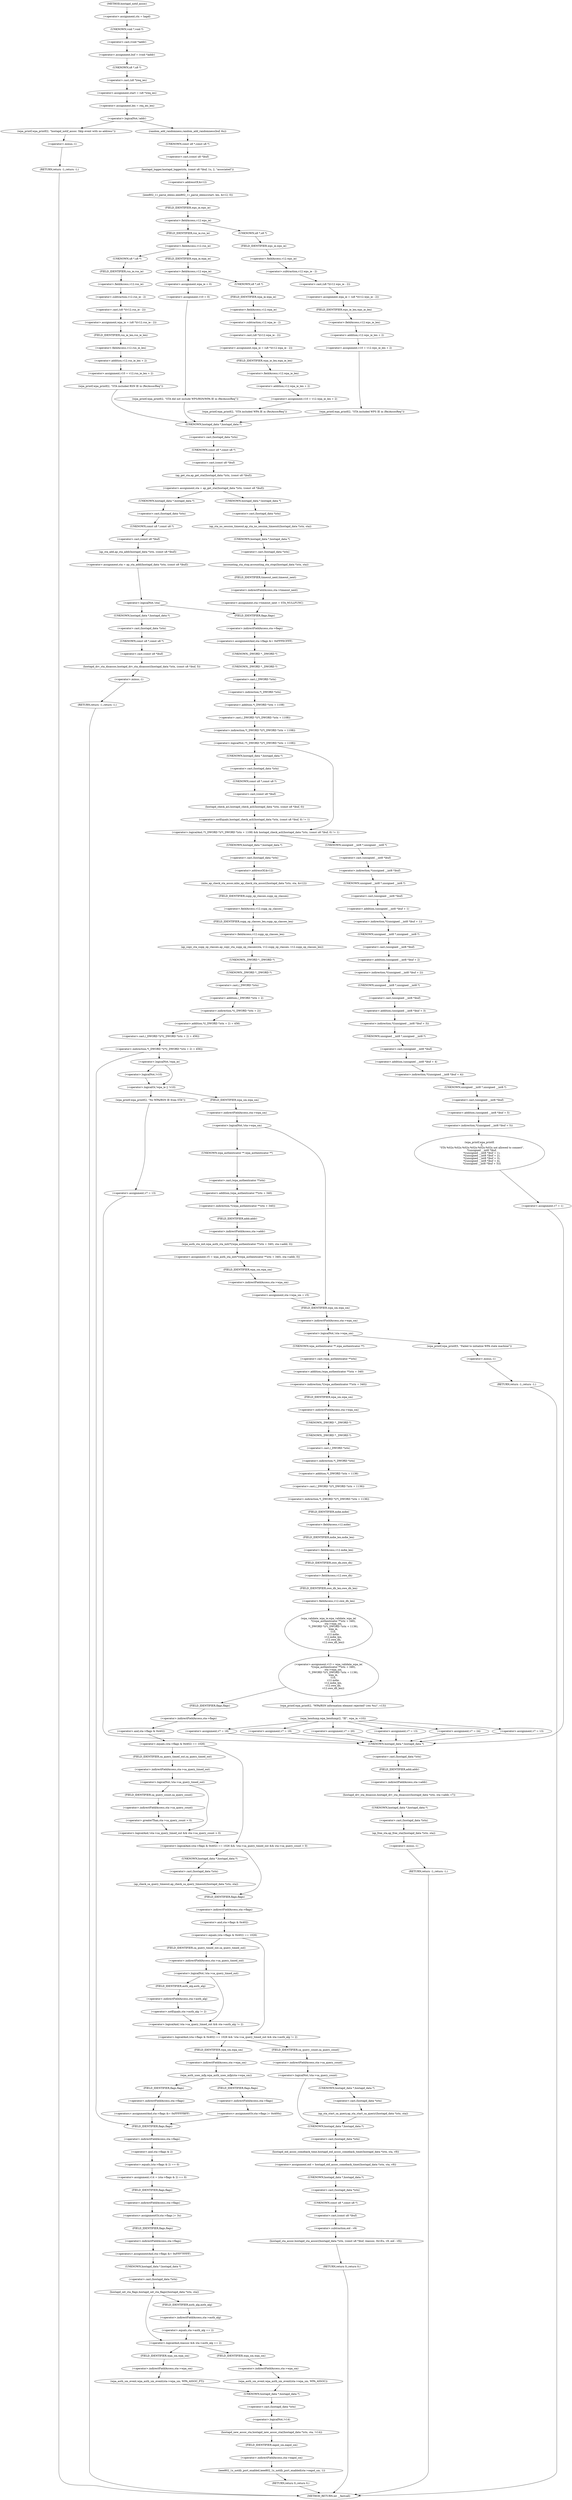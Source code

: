 digraph hostapd_notif_assoc {  
"1000136" [label = "(<operator>.assignment,ctx = hapd)" ]
"1000139" [label = "(<operator>.assignment,buf = (void *)addr)" ]
"1000141" [label = "(<operator>.cast,(void *)addr)" ]
"1000142" [label = "(UNKNOWN,void *,void *)" ]
"1000144" [label = "(<operator>.assignment,start = (u8 *)req_ies)" ]
"1000146" [label = "(<operator>.cast,(u8 *)req_ies)" ]
"1000147" [label = "(UNKNOWN,u8 *,u8 *)" ]
"1000149" [label = "(<operator>.assignment,len = req_ies_len)" ]
"1000153" [label = "(<operator>.logicalNot,!addr)" ]
"1000156" [label = "(wpa_printf,wpa_printf(2, \"hostapd_notif_assoc: Skip event with no address\"))" ]
"1000159" [label = "(RETURN,return -1;,return -1;)" ]
"1000160" [label = "(<operator>.minus,-1)" ]
"1000162" [label = "(random_add_randomness,random_add_randomness(buf, 6u))" ]
"1000165" [label = "(hostapd_logger,hostapd_logger(ctx, (const u8 *)buf, 1u, 2, \"associated\"))" ]
"1000167" [label = "(<operator>.cast,(const u8 *)buf)" ]
"1000168" [label = "(UNKNOWN,const u8 *,const u8 *)" ]
"1000173" [label = "(ieee802_11_parse_elems,ieee802_11_parse_elems(start, len, &v12, 0))" ]
"1000176" [label = "(<operator>.addressOf,&v12)" ]
"1000180" [label = "(<operator>.fieldAccess,v12.wps_ie)" ]
"1000182" [label = "(FIELD_IDENTIFIER,wps_ie,wps_ie)" ]
"1000184" [label = "(<operator>.assignment,wpa_ie = (u8 *)(v12.wps_ie - 2))" ]
"1000186" [label = "(<operator>.cast,(u8 *)(v12.wps_ie - 2))" ]
"1000187" [label = "(UNKNOWN,u8 *,u8 *)" ]
"1000188" [label = "(<operator>.subtraction,v12.wps_ie - 2)" ]
"1000189" [label = "(<operator>.fieldAccess,v12.wps_ie)" ]
"1000191" [label = "(FIELD_IDENTIFIER,wps_ie,wps_ie)" ]
"1000193" [label = "(<operator>.assignment,v10 = v12.wps_ie_len + 2)" ]
"1000195" [label = "(<operator>.addition,v12.wps_ie_len + 2)" ]
"1000196" [label = "(<operator>.fieldAccess,v12.wps_ie_len)" ]
"1000198" [label = "(FIELD_IDENTIFIER,wps_ie_len,wps_ie_len)" ]
"1000200" [label = "(wpa_printf,wpa_printf(2, \"STA included WPS IE in (Re)AssocReq\"))" ]
"1000205" [label = "(<operator>.fieldAccess,v12.rsn_ie)" ]
"1000207" [label = "(FIELD_IDENTIFIER,rsn_ie,rsn_ie)" ]
"1000209" [label = "(<operator>.assignment,wpa_ie = (u8 *)(v12.rsn_ie - 2))" ]
"1000211" [label = "(<operator>.cast,(u8 *)(v12.rsn_ie - 2))" ]
"1000212" [label = "(UNKNOWN,u8 *,u8 *)" ]
"1000213" [label = "(<operator>.subtraction,v12.rsn_ie - 2)" ]
"1000214" [label = "(<operator>.fieldAccess,v12.rsn_ie)" ]
"1000216" [label = "(FIELD_IDENTIFIER,rsn_ie,rsn_ie)" ]
"1000218" [label = "(<operator>.assignment,v10 = v12.rsn_ie_len + 2)" ]
"1000220" [label = "(<operator>.addition,v12.rsn_ie_len + 2)" ]
"1000221" [label = "(<operator>.fieldAccess,v12.rsn_ie_len)" ]
"1000223" [label = "(FIELD_IDENTIFIER,rsn_ie_len,rsn_ie_len)" ]
"1000225" [label = "(wpa_printf,wpa_printf(2, \"STA included RSN IE in (Re)AssocReq\"))" ]
"1000230" [label = "(<operator>.fieldAccess,v12.wpa_ie)" ]
"1000232" [label = "(FIELD_IDENTIFIER,wpa_ie,wpa_ie)" ]
"1000234" [label = "(<operator>.assignment,wpa_ie = (u8 *)(v12.wpa_ie - 2))" ]
"1000236" [label = "(<operator>.cast,(u8 *)(v12.wpa_ie - 2))" ]
"1000237" [label = "(UNKNOWN,u8 *,u8 *)" ]
"1000238" [label = "(<operator>.subtraction,v12.wpa_ie - 2)" ]
"1000239" [label = "(<operator>.fieldAccess,v12.wpa_ie)" ]
"1000241" [label = "(FIELD_IDENTIFIER,wpa_ie,wpa_ie)" ]
"1000243" [label = "(<operator>.assignment,v10 = v12.wpa_ie_len + 2)" ]
"1000245" [label = "(<operator>.addition,v12.wpa_ie_len + 2)" ]
"1000246" [label = "(<operator>.fieldAccess,v12.wpa_ie_len)" ]
"1000248" [label = "(FIELD_IDENTIFIER,wpa_ie_len,wpa_ie_len)" ]
"1000250" [label = "(wpa_printf,wpa_printf(2, \"STA included WPA IE in (Re)AssocReq\"))" ]
"1000255" [label = "(<operator>.assignment,wpa_ie = 0)" ]
"1000258" [label = "(<operator>.assignment,v10 = 0)" ]
"1000261" [label = "(wpa_printf,wpa_printf(2, \"STA did not include WPS/RSN/WPA IE in (Re)AssocReq\"))" ]
"1000264" [label = "(<operator>.assignment,sta = ap_get_sta((hostapd_data *)ctx, (const u8 *)buf))" ]
"1000266" [label = "(ap_get_sta,ap_get_sta((hostapd_data *)ctx, (const u8 *)buf))" ]
"1000267" [label = "(<operator>.cast,(hostapd_data *)ctx)" ]
"1000268" [label = "(UNKNOWN,hostapd_data *,hostapd_data *)" ]
"1000270" [label = "(<operator>.cast,(const u8 *)buf)" ]
"1000271" [label = "(UNKNOWN,const u8 *,const u8 *)" ]
"1000276" [label = "(ap_sta_no_session_timeout,ap_sta_no_session_timeout((hostapd_data *)ctx, sta))" ]
"1000277" [label = "(<operator>.cast,(hostapd_data *)ctx)" ]
"1000278" [label = "(UNKNOWN,hostapd_data *,hostapd_data *)" ]
"1000281" [label = "(accounting_sta_stop,accounting_sta_stop((hostapd_data *)ctx, sta))" ]
"1000282" [label = "(<operator>.cast,(hostapd_data *)ctx)" ]
"1000283" [label = "(UNKNOWN,hostapd_data *,hostapd_data *)" ]
"1000286" [label = "(<operator>.assignment,sta->timeout_next = STA_NULLFUNC)" ]
"1000287" [label = "(<operator>.indirectFieldAccess,sta->timeout_next)" ]
"1000289" [label = "(FIELD_IDENTIFIER,timeout_next,timeout_next)" ]
"1000293" [label = "(<operator>.assignment,sta = ap_sta_add((hostapd_data *)ctx, (const u8 *)buf))" ]
"1000295" [label = "(ap_sta_add,ap_sta_add((hostapd_data *)ctx, (const u8 *)buf))" ]
"1000296" [label = "(<operator>.cast,(hostapd_data *)ctx)" ]
"1000297" [label = "(UNKNOWN,hostapd_data *,hostapd_data *)" ]
"1000299" [label = "(<operator>.cast,(const u8 *)buf)" ]
"1000300" [label = "(UNKNOWN,const u8 *,const u8 *)" ]
"1000303" [label = "(<operator>.logicalNot,!sta)" ]
"1000306" [label = "(hostapd_drv_sta_disassoc,hostapd_drv_sta_disassoc((hostapd_data *)ctx, (const u8 *)buf, 5))" ]
"1000307" [label = "(<operator>.cast,(hostapd_data *)ctx)" ]
"1000308" [label = "(UNKNOWN,hostapd_data *,hostapd_data *)" ]
"1000310" [label = "(<operator>.cast,(const u8 *)buf)" ]
"1000311" [label = "(UNKNOWN,const u8 *,const u8 *)" ]
"1000314" [label = "(RETURN,return -1;,return -1;)" ]
"1000315" [label = "(<operator>.minus,-1)" ]
"1000317" [label = "(<operators>.assignmentAnd,sta->flags &= 0xFFFECFFF)" ]
"1000318" [label = "(<operator>.indirectFieldAccess,sta->flags)" ]
"1000320" [label = "(FIELD_IDENTIFIER,flags,flags)" ]
"1000323" [label = "(<operator>.logicalAnd,!*(_DWORD *)(*(_DWORD *)ctx + 1108) && hostapd_check_acl((hostapd_data *)ctx, (const u8 *)buf, 0) != 1)" ]
"1000324" [label = "(<operator>.logicalNot,!*(_DWORD *)(*(_DWORD *)ctx + 1108))" ]
"1000325" [label = "(<operator>.indirection,*(_DWORD *)(*(_DWORD *)ctx + 1108))" ]
"1000326" [label = "(<operator>.cast,(_DWORD *)(*(_DWORD *)ctx + 1108))" ]
"1000327" [label = "(UNKNOWN,_DWORD *,_DWORD *)" ]
"1000328" [label = "(<operator>.addition,*(_DWORD *)ctx + 1108)" ]
"1000329" [label = "(<operator>.indirection,*(_DWORD *)ctx)" ]
"1000330" [label = "(<operator>.cast,(_DWORD *)ctx)" ]
"1000331" [label = "(UNKNOWN,_DWORD *,_DWORD *)" ]
"1000334" [label = "(<operator>.notEquals,hostapd_check_acl((hostapd_data *)ctx, (const u8 *)buf, 0) != 1)" ]
"1000335" [label = "(hostapd_check_acl,hostapd_check_acl((hostapd_data *)ctx, (const u8 *)buf, 0))" ]
"1000336" [label = "(<operator>.cast,(hostapd_data *)ctx)" ]
"1000337" [label = "(UNKNOWN,hostapd_data *,hostapd_data *)" ]
"1000339" [label = "(<operator>.cast,(const u8 *)buf)" ]
"1000340" [label = "(UNKNOWN,const u8 *,const u8 *)" ]
"1000345" [label = "(wpa_printf,wpa_printf(\n      3,\n      \"STA %02x:%02x:%02x:%02x:%02x:%02x not allowed to connect\",\n      *(unsigned __int8 *)buf,\n      *((unsigned __int8 *)buf + 1),\n      *((unsigned __int8 *)buf + 2),\n      *((unsigned __int8 *)buf + 3),\n      *((unsigned __int8 *)buf + 4),\n      *((unsigned __int8 *)buf + 5)))" ]
"1000348" [label = "(<operator>.indirection,*(unsigned __int8 *)buf)" ]
"1000349" [label = "(<operator>.cast,(unsigned __int8 *)buf)" ]
"1000350" [label = "(UNKNOWN,unsigned __int8 *,unsigned __int8 *)" ]
"1000352" [label = "(<operator>.indirection,*((unsigned __int8 *)buf + 1))" ]
"1000353" [label = "(<operator>.addition,(unsigned __int8 *)buf + 1)" ]
"1000354" [label = "(<operator>.cast,(unsigned __int8 *)buf)" ]
"1000355" [label = "(UNKNOWN,unsigned __int8 *,unsigned __int8 *)" ]
"1000358" [label = "(<operator>.indirection,*((unsigned __int8 *)buf + 2))" ]
"1000359" [label = "(<operator>.addition,(unsigned __int8 *)buf + 2)" ]
"1000360" [label = "(<operator>.cast,(unsigned __int8 *)buf)" ]
"1000361" [label = "(UNKNOWN,unsigned __int8 *,unsigned __int8 *)" ]
"1000364" [label = "(<operator>.indirection,*((unsigned __int8 *)buf + 3))" ]
"1000365" [label = "(<operator>.addition,(unsigned __int8 *)buf + 3)" ]
"1000366" [label = "(<operator>.cast,(unsigned __int8 *)buf)" ]
"1000367" [label = "(UNKNOWN,unsigned __int8 *,unsigned __int8 *)" ]
"1000370" [label = "(<operator>.indirection,*((unsigned __int8 *)buf + 4))" ]
"1000371" [label = "(<operator>.addition,(unsigned __int8 *)buf + 4)" ]
"1000372" [label = "(<operator>.cast,(unsigned __int8 *)buf)" ]
"1000373" [label = "(UNKNOWN,unsigned __int8 *,unsigned __int8 *)" ]
"1000376" [label = "(<operator>.indirection,*((unsigned __int8 *)buf + 5))" ]
"1000377" [label = "(<operator>.addition,(unsigned __int8 *)buf + 5)" ]
"1000378" [label = "(<operator>.cast,(unsigned __int8 *)buf)" ]
"1000379" [label = "(UNKNOWN,unsigned __int8 *,unsigned __int8 *)" ]
"1000382" [label = "(<operator>.assignment,v7 = 1)" ]
"1000386" [label = "(hostapd_drv_sta_disassoc,hostapd_drv_sta_disassoc((hostapd_data *)ctx, sta->addr, v7))" ]
"1000387" [label = "(<operator>.cast,(hostapd_data *)ctx)" ]
"1000388" [label = "(UNKNOWN,hostapd_data *,hostapd_data *)" ]
"1000390" [label = "(<operator>.indirectFieldAccess,sta->addr)" ]
"1000392" [label = "(FIELD_IDENTIFIER,addr,addr)" ]
"1000394" [label = "(ap_free_sta,ap_free_sta((hostapd_data *)ctx, sta))" ]
"1000395" [label = "(<operator>.cast,(hostapd_data *)ctx)" ]
"1000396" [label = "(UNKNOWN,hostapd_data *,hostapd_data *)" ]
"1000399" [label = "(RETURN,return -1;,return -1;)" ]
"1000400" [label = "(<operator>.minus,-1)" ]
"1000402" [label = "(mbo_ap_check_sta_assoc,mbo_ap_check_sta_assoc((hostapd_data *)ctx, sta, &v12))" ]
"1000403" [label = "(<operator>.cast,(hostapd_data *)ctx)" ]
"1000404" [label = "(UNKNOWN,hostapd_data *,hostapd_data *)" ]
"1000407" [label = "(<operator>.addressOf,&v12)" ]
"1000409" [label = "(ap_copy_sta_supp_op_classes,ap_copy_sta_supp_op_classes(sta, v12.supp_op_classes, v12.supp_op_classes_len))" ]
"1000411" [label = "(<operator>.fieldAccess,v12.supp_op_classes)" ]
"1000413" [label = "(FIELD_IDENTIFIER,supp_op_classes,supp_op_classes)" ]
"1000414" [label = "(<operator>.fieldAccess,v12.supp_op_classes_len)" ]
"1000416" [label = "(FIELD_IDENTIFIER,supp_op_classes_len,supp_op_classes_len)" ]
"1000418" [label = "(<operator>.indirection,*(_DWORD *)(*((_DWORD *)ctx + 2) + 456))" ]
"1000419" [label = "(<operator>.cast,(_DWORD *)(*((_DWORD *)ctx + 2) + 456))" ]
"1000420" [label = "(UNKNOWN,_DWORD *,_DWORD *)" ]
"1000421" [label = "(<operator>.addition,*((_DWORD *)ctx + 2) + 456)" ]
"1000422" [label = "(<operator>.indirection,*((_DWORD *)ctx + 2))" ]
"1000423" [label = "(<operator>.addition,(_DWORD *)ctx + 2)" ]
"1000424" [label = "(<operator>.cast,(_DWORD *)ctx)" ]
"1000425" [label = "(UNKNOWN,_DWORD *,_DWORD *)" ]
"1000431" [label = "(<operator>.logicalOr,!wpa_ie || !v10)" ]
"1000432" [label = "(<operator>.logicalNot,!wpa_ie)" ]
"1000434" [label = "(<operator>.logicalNot,!v10)" ]
"1000437" [label = "(wpa_printf,wpa_printf(2, \"No WPA/RSN IE from STA\"))" ]
"1000440" [label = "(<operator>.assignment,v7 = 13)" ]
"1000445" [label = "(<operator>.logicalNot,!sta->wpa_sm)" ]
"1000446" [label = "(<operator>.indirectFieldAccess,sta->wpa_sm)" ]
"1000448" [label = "(FIELD_IDENTIFIER,wpa_sm,wpa_sm)" ]
"1000450" [label = "(<operator>.assignment,v5 = wpa_auth_sta_init(*((wpa_authenticator **)ctx + 340), sta->addr, 0))" ]
"1000452" [label = "(wpa_auth_sta_init,wpa_auth_sta_init(*((wpa_authenticator **)ctx + 340), sta->addr, 0))" ]
"1000453" [label = "(<operator>.indirection,*((wpa_authenticator **)ctx + 340))" ]
"1000454" [label = "(<operator>.addition,(wpa_authenticator **)ctx + 340)" ]
"1000455" [label = "(<operator>.cast,(wpa_authenticator **)ctx)" ]
"1000456" [label = "(UNKNOWN,wpa_authenticator **,wpa_authenticator **)" ]
"1000459" [label = "(<operator>.indirectFieldAccess,sta->addr)" ]
"1000461" [label = "(FIELD_IDENTIFIER,addr,addr)" ]
"1000463" [label = "(<operator>.assignment,sta->wpa_sm = v5)" ]
"1000464" [label = "(<operator>.indirectFieldAccess,sta->wpa_sm)" ]
"1000466" [label = "(FIELD_IDENTIFIER,wpa_sm,wpa_sm)" ]
"1000469" [label = "(<operator>.logicalNot,!sta->wpa_sm)" ]
"1000470" [label = "(<operator>.indirectFieldAccess,sta->wpa_sm)" ]
"1000472" [label = "(FIELD_IDENTIFIER,wpa_sm,wpa_sm)" ]
"1000474" [label = "(wpa_printf,wpa_printf(5, \"Failed to initialize WPA state machine\"))" ]
"1000477" [label = "(RETURN,return -1;,return -1;)" ]
"1000478" [label = "(<operator>.minus,-1)" ]
"1000480" [label = "(<operator>.assignment,v13 = wpa_validate_wpa_ie(\n            *((wpa_authenticator **)ctx + 340),\n            sta->wpa_sm,\n            *(_DWORD *)(*(_DWORD *)ctx + 1136),\n            wpa_ie,\n            v10,\n            v12.mdie,\n            v12.mdie_len,\n            v12.owe_dh,\n            v12.owe_dh_len))" ]
"1000482" [label = "(wpa_validate_wpa_ie,wpa_validate_wpa_ie(\n            *((wpa_authenticator **)ctx + 340),\n            sta->wpa_sm,\n            *(_DWORD *)(*(_DWORD *)ctx + 1136),\n            wpa_ie,\n            v10,\n            v12.mdie,\n            v12.mdie_len,\n            v12.owe_dh,\n            v12.owe_dh_len))" ]
"1000483" [label = "(<operator>.indirection,*((wpa_authenticator **)ctx + 340))" ]
"1000484" [label = "(<operator>.addition,(wpa_authenticator **)ctx + 340)" ]
"1000485" [label = "(<operator>.cast,(wpa_authenticator **)ctx)" ]
"1000486" [label = "(UNKNOWN,wpa_authenticator **,wpa_authenticator **)" ]
"1000489" [label = "(<operator>.indirectFieldAccess,sta->wpa_sm)" ]
"1000491" [label = "(FIELD_IDENTIFIER,wpa_sm,wpa_sm)" ]
"1000492" [label = "(<operator>.indirection,*(_DWORD *)(*(_DWORD *)ctx + 1136))" ]
"1000493" [label = "(<operator>.cast,(_DWORD *)(*(_DWORD *)ctx + 1136))" ]
"1000494" [label = "(UNKNOWN,_DWORD *,_DWORD *)" ]
"1000495" [label = "(<operator>.addition,*(_DWORD *)ctx + 1136)" ]
"1000496" [label = "(<operator>.indirection,*(_DWORD *)ctx)" ]
"1000497" [label = "(<operator>.cast,(_DWORD *)ctx)" ]
"1000498" [label = "(UNKNOWN,_DWORD *,_DWORD *)" ]
"1000503" [label = "(<operator>.fieldAccess,v12.mdie)" ]
"1000505" [label = "(FIELD_IDENTIFIER,mdie,mdie)" ]
"1000506" [label = "(<operator>.fieldAccess,v12.mdie_len)" ]
"1000508" [label = "(FIELD_IDENTIFIER,mdie_len,mdie_len)" ]
"1000509" [label = "(<operator>.fieldAccess,v12.owe_dh)" ]
"1000511" [label = "(FIELD_IDENTIFIER,owe_dh,owe_dh)" ]
"1000512" [label = "(<operator>.fieldAccess,v12.owe_dh_len)" ]
"1000514" [label = "(FIELD_IDENTIFIER,owe_dh_len,owe_dh_len)" ]
"1000518" [label = "(wpa_printf,wpa_printf(2, \"WPA/RSN information element rejected? (res %u)\", v13))" ]
"1000522" [label = "(wpa_hexdump,wpa_hexdump(2, \"IE\", wpa_ie, v10))" ]
"1000531" [label = "(<operator>.assignment,v7 = 18)" ]
"1000536" [label = "(<operator>.assignment,v7 = 19)" ]
"1000541" [label = "(<operator>.assignment,v7 = 20)" ]
"1000546" [label = "(<operator>.assignment,v7 = 13)" ]
"1000551" [label = "(<operator>.assignment,v7 = 24)" ]
"1000556" [label = "(<operator>.assignment,v7 = 13)" ]
"1000562" [label = "(<operator>.logicalAnd,(sta->flags & 0x402) == 1026 && !sta->sa_query_timed_out && sta->sa_query_count > 0)" ]
"1000563" [label = "(<operator>.equals,(sta->flags & 0x402) == 1026)" ]
"1000564" [label = "(<operator>.and,sta->flags & 0x402)" ]
"1000565" [label = "(<operator>.indirectFieldAccess,sta->flags)" ]
"1000567" [label = "(FIELD_IDENTIFIER,flags,flags)" ]
"1000570" [label = "(<operator>.logicalAnd,!sta->sa_query_timed_out && sta->sa_query_count > 0)" ]
"1000571" [label = "(<operator>.logicalNot,!sta->sa_query_timed_out)" ]
"1000572" [label = "(<operator>.indirectFieldAccess,sta->sa_query_timed_out)" ]
"1000574" [label = "(FIELD_IDENTIFIER,sa_query_timed_out,sa_query_timed_out)" ]
"1000575" [label = "(<operator>.greaterThan,sta->sa_query_count > 0)" ]
"1000576" [label = "(<operator>.indirectFieldAccess,sta->sa_query_count)" ]
"1000578" [label = "(FIELD_IDENTIFIER,sa_query_count,sa_query_count)" ]
"1000580" [label = "(ap_check_sa_query_timeout,ap_check_sa_query_timeout((hostapd_data *)ctx, sta))" ]
"1000581" [label = "(<operator>.cast,(hostapd_data *)ctx)" ]
"1000582" [label = "(UNKNOWN,hostapd_data *,hostapd_data *)" ]
"1000586" [label = "(<operator>.logicalAnd,(sta->flags & 0x402) == 1026 && !sta->sa_query_timed_out && sta->auth_alg != 2)" ]
"1000587" [label = "(<operator>.equals,(sta->flags & 0x402) == 1026)" ]
"1000588" [label = "(<operator>.and,sta->flags & 0x402)" ]
"1000589" [label = "(<operator>.indirectFieldAccess,sta->flags)" ]
"1000591" [label = "(FIELD_IDENTIFIER,flags,flags)" ]
"1000594" [label = "(<operator>.logicalAnd,!sta->sa_query_timed_out && sta->auth_alg != 2)" ]
"1000595" [label = "(<operator>.logicalNot,!sta->sa_query_timed_out)" ]
"1000596" [label = "(<operator>.indirectFieldAccess,sta->sa_query_timed_out)" ]
"1000598" [label = "(FIELD_IDENTIFIER,sa_query_timed_out,sa_query_timed_out)" ]
"1000599" [label = "(<operator>.notEquals,sta->auth_alg != 2)" ]
"1000600" [label = "(<operator>.indirectFieldAccess,sta->auth_alg)" ]
"1000602" [label = "(FIELD_IDENTIFIER,auth_alg,auth_alg)" ]
"1000606" [label = "(<operator>.logicalNot,!sta->sa_query_count)" ]
"1000607" [label = "(<operator>.indirectFieldAccess,sta->sa_query_count)" ]
"1000609" [label = "(FIELD_IDENTIFIER,sa_query_count,sa_query_count)" ]
"1000610" [label = "(ap_sta_start_sa_query,ap_sta_start_sa_query((hostapd_data *)ctx, sta))" ]
"1000611" [label = "(<operator>.cast,(hostapd_data *)ctx)" ]
"1000612" [label = "(UNKNOWN,hostapd_data *,hostapd_data *)" ]
"1000615" [label = "(<operator>.assignment,eid = hostapd_eid_assoc_comeback_time((hostapd_data *)ctx, sta, v9))" ]
"1000617" [label = "(hostapd_eid_assoc_comeback_time,hostapd_eid_assoc_comeback_time((hostapd_data *)ctx, sta, v9))" ]
"1000618" [label = "(<operator>.cast,(hostapd_data *)ctx)" ]
"1000619" [label = "(UNKNOWN,hostapd_data *,hostapd_data *)" ]
"1000623" [label = "(hostapd_sta_assoc,hostapd_sta_assoc((hostapd_data *)ctx, (const u8 *)buf, reassoc, 0x1Eu, v9, eid - v9))" ]
"1000624" [label = "(<operator>.cast,(hostapd_data *)ctx)" ]
"1000625" [label = "(UNKNOWN,hostapd_data *,hostapd_data *)" ]
"1000627" [label = "(<operator>.cast,(const u8 *)buf)" ]
"1000628" [label = "(UNKNOWN,const u8 *,const u8 *)" ]
"1000633" [label = "(<operator>.subtraction,eid - v9)" ]
"1000636" [label = "(RETURN,return 0;,return 0;)" ]
"1000639" [label = "(wpa_auth_uses_mfp,wpa_auth_uses_mfp(sta->wpa_sm))" ]
"1000640" [label = "(<operator>.indirectFieldAccess,sta->wpa_sm)" ]
"1000642" [label = "(FIELD_IDENTIFIER,wpa_sm,wpa_sm)" ]
"1000643" [label = "(<operators>.assignmentOr,sta->flags |= 0x400u)" ]
"1000644" [label = "(<operator>.indirectFieldAccess,sta->flags)" ]
"1000646" [label = "(FIELD_IDENTIFIER,flags,flags)" ]
"1000649" [label = "(<operators>.assignmentAnd,sta->flags &= 0xFFFFFBFF)" ]
"1000650" [label = "(<operator>.indirectFieldAccess,sta->flags)" ]
"1000652" [label = "(FIELD_IDENTIFIER,flags,flags)" ]
"1000654" [label = "(<operator>.assignment,v14 = (sta->flags & 2) == 0)" ]
"1000656" [label = "(<operator>.equals,(sta->flags & 2) == 0)" ]
"1000657" [label = "(<operator>.and,sta->flags & 2)" ]
"1000658" [label = "(<operator>.indirectFieldAccess,sta->flags)" ]
"1000660" [label = "(FIELD_IDENTIFIER,flags,flags)" ]
"1000663" [label = "(<operators>.assignmentOr,sta->flags |= 3u)" ]
"1000664" [label = "(<operator>.indirectFieldAccess,sta->flags)" ]
"1000666" [label = "(FIELD_IDENTIFIER,flags,flags)" ]
"1000668" [label = "(<operators>.assignmentAnd,sta->flags &= 0xFFF7FFFF)" ]
"1000669" [label = "(<operator>.indirectFieldAccess,sta->flags)" ]
"1000671" [label = "(FIELD_IDENTIFIER,flags,flags)" ]
"1000673" [label = "(hostapd_set_sta_flags,hostapd_set_sta_flags((hostapd_data *)ctx, sta))" ]
"1000674" [label = "(<operator>.cast,(hostapd_data *)ctx)" ]
"1000675" [label = "(UNKNOWN,hostapd_data *,hostapd_data *)" ]
"1000679" [label = "(<operator>.logicalAnd,reassoc && sta->auth_alg == 2)" ]
"1000681" [label = "(<operator>.equals,sta->auth_alg == 2)" ]
"1000682" [label = "(<operator>.indirectFieldAccess,sta->auth_alg)" ]
"1000684" [label = "(FIELD_IDENTIFIER,auth_alg,auth_alg)" ]
"1000686" [label = "(wpa_auth_sm_event,wpa_auth_sm_event(sta->wpa_sm, WPA_ASSOC_FT))" ]
"1000687" [label = "(<operator>.indirectFieldAccess,sta->wpa_sm)" ]
"1000689" [label = "(FIELD_IDENTIFIER,wpa_sm,wpa_sm)" ]
"1000692" [label = "(wpa_auth_sm_event,wpa_auth_sm_event(sta->wpa_sm, WPA_ASSOC))" ]
"1000693" [label = "(<operator>.indirectFieldAccess,sta->wpa_sm)" ]
"1000695" [label = "(FIELD_IDENTIFIER,wpa_sm,wpa_sm)" ]
"1000697" [label = "(hostapd_new_assoc_sta,hostapd_new_assoc_sta((hostapd_data *)ctx, sta, !v14))" ]
"1000698" [label = "(<operator>.cast,(hostapd_data *)ctx)" ]
"1000699" [label = "(UNKNOWN,hostapd_data *,hostapd_data *)" ]
"1000702" [label = "(<operator>.logicalNot,!v14)" ]
"1000704" [label = "(ieee802_1x_notify_port_enabled,ieee802_1x_notify_port_enabled(sta->eapol_sm, 1))" ]
"1000705" [label = "(<operator>.indirectFieldAccess,sta->eapol_sm)" ]
"1000707" [label = "(FIELD_IDENTIFIER,eapol_sm,eapol_sm)" ]
"1000709" [label = "(RETURN,return 0;,return 0;)" ]
"1000115" [label = "(METHOD,hostapd_notif_assoc)" ]
"1000711" [label = "(METHOD_RETURN,int __fastcall)" ]
  "1000136" -> "1000142" 
  "1000139" -> "1000147" 
  "1000141" -> "1000139" 
  "1000142" -> "1000141" 
  "1000144" -> "1000149" 
  "1000146" -> "1000144" 
  "1000147" -> "1000146" 
  "1000149" -> "1000153" 
  "1000153" -> "1000156" 
  "1000153" -> "1000162" 
  "1000156" -> "1000160" 
  "1000159" -> "1000711" 
  "1000160" -> "1000159" 
  "1000162" -> "1000168" 
  "1000165" -> "1000176" 
  "1000167" -> "1000165" 
  "1000168" -> "1000167" 
  "1000173" -> "1000182" 
  "1000176" -> "1000173" 
  "1000180" -> "1000187" 
  "1000180" -> "1000207" 
  "1000182" -> "1000180" 
  "1000184" -> "1000198" 
  "1000186" -> "1000184" 
  "1000187" -> "1000191" 
  "1000188" -> "1000186" 
  "1000189" -> "1000188" 
  "1000191" -> "1000189" 
  "1000193" -> "1000200" 
  "1000195" -> "1000193" 
  "1000196" -> "1000195" 
  "1000198" -> "1000196" 
  "1000200" -> "1000268" 
  "1000205" -> "1000212" 
  "1000205" -> "1000232" 
  "1000207" -> "1000205" 
  "1000209" -> "1000223" 
  "1000211" -> "1000209" 
  "1000212" -> "1000216" 
  "1000213" -> "1000211" 
  "1000214" -> "1000213" 
  "1000216" -> "1000214" 
  "1000218" -> "1000225" 
  "1000220" -> "1000218" 
  "1000221" -> "1000220" 
  "1000223" -> "1000221" 
  "1000225" -> "1000268" 
  "1000230" -> "1000237" 
  "1000230" -> "1000255" 
  "1000232" -> "1000230" 
  "1000234" -> "1000248" 
  "1000236" -> "1000234" 
  "1000237" -> "1000241" 
  "1000238" -> "1000236" 
  "1000239" -> "1000238" 
  "1000241" -> "1000239" 
  "1000243" -> "1000250" 
  "1000245" -> "1000243" 
  "1000246" -> "1000245" 
  "1000248" -> "1000246" 
  "1000250" -> "1000268" 
  "1000255" -> "1000258" 
  "1000258" -> "1000261" 
  "1000261" -> "1000268" 
  "1000264" -> "1000278" 
  "1000264" -> "1000297" 
  "1000266" -> "1000264" 
  "1000267" -> "1000271" 
  "1000268" -> "1000267" 
  "1000270" -> "1000266" 
  "1000271" -> "1000270" 
  "1000276" -> "1000283" 
  "1000277" -> "1000276" 
  "1000278" -> "1000277" 
  "1000281" -> "1000289" 
  "1000282" -> "1000281" 
  "1000283" -> "1000282" 
  "1000286" -> "1000320" 
  "1000287" -> "1000286" 
  "1000289" -> "1000287" 
  "1000293" -> "1000303" 
  "1000295" -> "1000293" 
  "1000296" -> "1000300" 
  "1000297" -> "1000296" 
  "1000299" -> "1000295" 
  "1000300" -> "1000299" 
  "1000303" -> "1000308" 
  "1000303" -> "1000320" 
  "1000306" -> "1000315" 
  "1000307" -> "1000311" 
  "1000308" -> "1000307" 
  "1000310" -> "1000306" 
  "1000311" -> "1000310" 
  "1000314" -> "1000711" 
  "1000315" -> "1000314" 
  "1000317" -> "1000327" 
  "1000318" -> "1000317" 
  "1000320" -> "1000318" 
  "1000323" -> "1000404" 
  "1000323" -> "1000350" 
  "1000324" -> "1000337" 
  "1000324" -> "1000323" 
  "1000325" -> "1000324" 
  "1000326" -> "1000325" 
  "1000327" -> "1000331" 
  "1000328" -> "1000326" 
  "1000329" -> "1000328" 
  "1000330" -> "1000329" 
  "1000331" -> "1000330" 
  "1000334" -> "1000323" 
  "1000335" -> "1000334" 
  "1000336" -> "1000340" 
  "1000337" -> "1000336" 
  "1000339" -> "1000335" 
  "1000340" -> "1000339" 
  "1000345" -> "1000382" 
  "1000348" -> "1000355" 
  "1000349" -> "1000348" 
  "1000350" -> "1000349" 
  "1000352" -> "1000361" 
  "1000353" -> "1000352" 
  "1000354" -> "1000353" 
  "1000355" -> "1000354" 
  "1000358" -> "1000367" 
  "1000359" -> "1000358" 
  "1000360" -> "1000359" 
  "1000361" -> "1000360" 
  "1000364" -> "1000373" 
  "1000365" -> "1000364" 
  "1000366" -> "1000365" 
  "1000367" -> "1000366" 
  "1000370" -> "1000379" 
  "1000371" -> "1000370" 
  "1000372" -> "1000371" 
  "1000373" -> "1000372" 
  "1000376" -> "1000345" 
  "1000377" -> "1000376" 
  "1000378" -> "1000377" 
  "1000379" -> "1000378" 
  "1000382" -> "1000388" 
  "1000386" -> "1000396" 
  "1000387" -> "1000392" 
  "1000388" -> "1000387" 
  "1000390" -> "1000386" 
  "1000392" -> "1000390" 
  "1000394" -> "1000400" 
  "1000395" -> "1000394" 
  "1000396" -> "1000395" 
  "1000399" -> "1000711" 
  "1000400" -> "1000399" 
  "1000402" -> "1000413" 
  "1000403" -> "1000407" 
  "1000404" -> "1000403" 
  "1000407" -> "1000402" 
  "1000409" -> "1000420" 
  "1000411" -> "1000416" 
  "1000413" -> "1000411" 
  "1000414" -> "1000409" 
  "1000416" -> "1000414" 
  "1000418" -> "1000432" 
  "1000418" -> "1000660" 
  "1000419" -> "1000418" 
  "1000420" -> "1000425" 
  "1000421" -> "1000419" 
  "1000422" -> "1000421" 
  "1000423" -> "1000422" 
  "1000424" -> "1000423" 
  "1000425" -> "1000424" 
  "1000431" -> "1000437" 
  "1000431" -> "1000448" 
  "1000432" -> "1000431" 
  "1000432" -> "1000434" 
  "1000434" -> "1000431" 
  "1000437" -> "1000440" 
  "1000440" -> "1000388" 
  "1000445" -> "1000456" 
  "1000445" -> "1000472" 
  "1000446" -> "1000445" 
  "1000448" -> "1000446" 
  "1000450" -> "1000466" 
  "1000452" -> "1000450" 
  "1000453" -> "1000461" 
  "1000454" -> "1000453" 
  "1000455" -> "1000454" 
  "1000456" -> "1000455" 
  "1000459" -> "1000452" 
  "1000461" -> "1000459" 
  "1000463" -> "1000472" 
  "1000464" -> "1000463" 
  "1000466" -> "1000464" 
  "1000469" -> "1000474" 
  "1000469" -> "1000486" 
  "1000470" -> "1000469" 
  "1000472" -> "1000470" 
  "1000474" -> "1000478" 
  "1000477" -> "1000711" 
  "1000478" -> "1000477" 
  "1000480" -> "1000518" 
  "1000480" -> "1000567" 
  "1000482" -> "1000480" 
  "1000483" -> "1000491" 
  "1000484" -> "1000483" 
  "1000485" -> "1000484" 
  "1000486" -> "1000485" 
  "1000489" -> "1000494" 
  "1000491" -> "1000489" 
  "1000492" -> "1000505" 
  "1000493" -> "1000492" 
  "1000494" -> "1000498" 
  "1000495" -> "1000493" 
  "1000496" -> "1000495" 
  "1000497" -> "1000496" 
  "1000498" -> "1000497" 
  "1000503" -> "1000508" 
  "1000505" -> "1000503" 
  "1000506" -> "1000511" 
  "1000508" -> "1000506" 
  "1000509" -> "1000514" 
  "1000511" -> "1000509" 
  "1000512" -> "1000482" 
  "1000514" -> "1000512" 
  "1000518" -> "1000522" 
  "1000522" -> "1000531" 
  "1000522" -> "1000536" 
  "1000522" -> "1000541" 
  "1000522" -> "1000546" 
  "1000522" -> "1000551" 
  "1000522" -> "1000556" 
  "1000531" -> "1000388" 
  "1000536" -> "1000388" 
  "1000541" -> "1000388" 
  "1000546" -> "1000388" 
  "1000551" -> "1000388" 
  "1000556" -> "1000388" 
  "1000562" -> "1000582" 
  "1000562" -> "1000591" 
  "1000563" -> "1000562" 
  "1000563" -> "1000574" 
  "1000564" -> "1000563" 
  "1000565" -> "1000564" 
  "1000567" -> "1000565" 
  "1000570" -> "1000562" 
  "1000571" -> "1000570" 
  "1000571" -> "1000578" 
  "1000572" -> "1000571" 
  "1000574" -> "1000572" 
  "1000575" -> "1000570" 
  "1000576" -> "1000575" 
  "1000578" -> "1000576" 
  "1000580" -> "1000591" 
  "1000581" -> "1000580" 
  "1000582" -> "1000581" 
  "1000586" -> "1000609" 
  "1000586" -> "1000642" 
  "1000587" -> "1000586" 
  "1000587" -> "1000598" 
  "1000588" -> "1000587" 
  "1000589" -> "1000588" 
  "1000591" -> "1000589" 
  "1000594" -> "1000586" 
  "1000595" -> "1000594" 
  "1000595" -> "1000602" 
  "1000596" -> "1000595" 
  "1000598" -> "1000596" 
  "1000599" -> "1000594" 
  "1000600" -> "1000599" 
  "1000602" -> "1000600" 
  "1000606" -> "1000612" 
  "1000606" -> "1000619" 
  "1000607" -> "1000606" 
  "1000609" -> "1000607" 
  "1000610" -> "1000619" 
  "1000611" -> "1000610" 
  "1000612" -> "1000611" 
  "1000615" -> "1000625" 
  "1000617" -> "1000615" 
  "1000618" -> "1000617" 
  "1000619" -> "1000618" 
  "1000623" -> "1000636" 
  "1000624" -> "1000628" 
  "1000625" -> "1000624" 
  "1000627" -> "1000633" 
  "1000628" -> "1000627" 
  "1000633" -> "1000623" 
  "1000636" -> "1000711" 
  "1000639" -> "1000646" 
  "1000639" -> "1000652" 
  "1000640" -> "1000639" 
  "1000642" -> "1000640" 
  "1000643" -> "1000660" 
  "1000644" -> "1000643" 
  "1000646" -> "1000644" 
  "1000649" -> "1000660" 
  "1000650" -> "1000649" 
  "1000652" -> "1000650" 
  "1000654" -> "1000666" 
  "1000656" -> "1000654" 
  "1000657" -> "1000656" 
  "1000658" -> "1000657" 
  "1000660" -> "1000658" 
  "1000663" -> "1000671" 
  "1000664" -> "1000663" 
  "1000666" -> "1000664" 
  "1000668" -> "1000675" 
  "1000669" -> "1000668" 
  "1000671" -> "1000669" 
  "1000673" -> "1000679" 
  "1000673" -> "1000684" 
  "1000674" -> "1000673" 
  "1000675" -> "1000674" 
  "1000679" -> "1000689" 
  "1000679" -> "1000695" 
  "1000681" -> "1000679" 
  "1000682" -> "1000681" 
  "1000684" -> "1000682" 
  "1000686" -> "1000699" 
  "1000687" -> "1000686" 
  "1000689" -> "1000687" 
  "1000692" -> "1000699" 
  "1000693" -> "1000692" 
  "1000695" -> "1000693" 
  "1000697" -> "1000707" 
  "1000698" -> "1000702" 
  "1000699" -> "1000698" 
  "1000702" -> "1000697" 
  "1000704" -> "1000709" 
  "1000705" -> "1000704" 
  "1000707" -> "1000705" 
  "1000709" -> "1000711" 
  "1000115" -> "1000136" 
}
